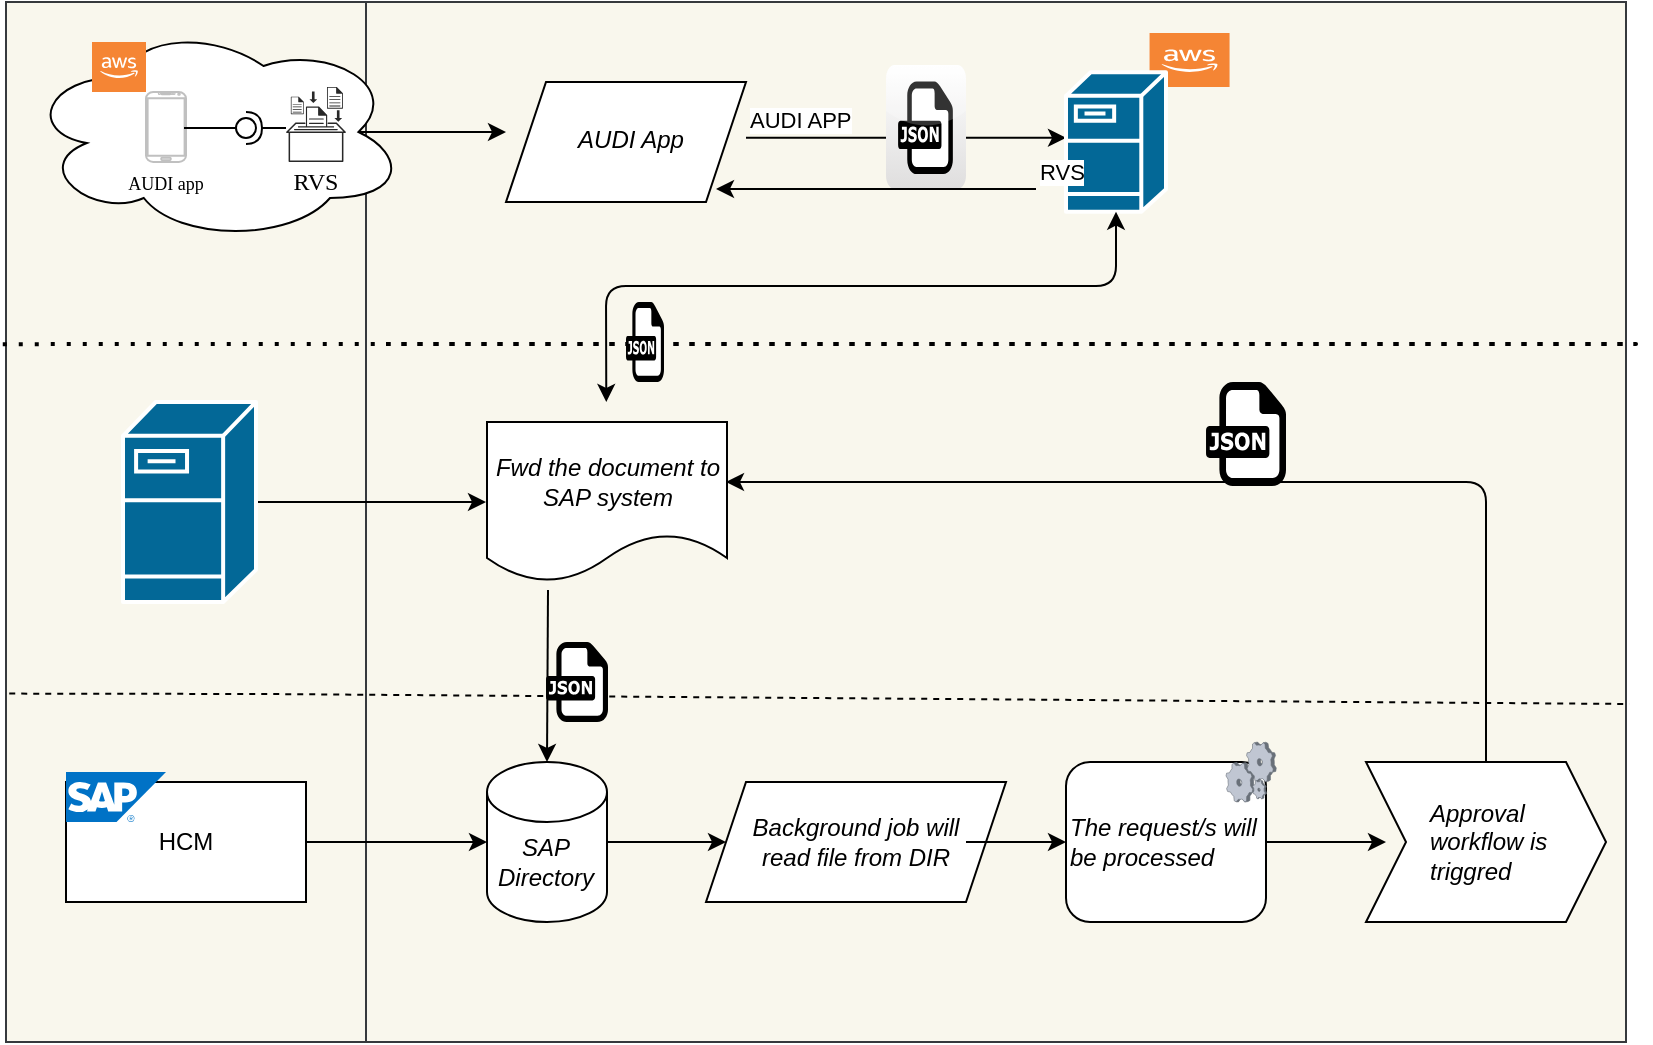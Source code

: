 <mxfile version="13.8.6" type="github">
  <diagram id="r7ZIYfDa7NwBipqYnJAr" name="Page-1">
    <mxGraphModel dx="1820" dy="1639" grid="1" gridSize="10" guides="1" tooltips="1" connect="1" arrows="1" fold="1" page="1" pageScale="1" pageWidth="827" pageHeight="1169" math="0" shadow="0">
      <root>
        <mxCell id="0" />
        <mxCell id="1" parent="0" />
        <mxCell id="DoJjOXQRFMBwmco1AnFW-31" value="" style="shape=internalStorage;whiteSpace=wrap;html=1;backgroundOutline=1;dx=180;dy=0;fillColor=#f9f7ed;strokeColor=#36393d;" vertex="1" parent="1">
          <mxGeometry x="-20" y="-10" width="810" height="520" as="geometry" />
        </mxCell>
        <mxCell id="DoJjOXQRFMBwmco1AnFW-32" value="" style="ellipse;shape=cloud;whiteSpace=wrap;html=1;" vertex="1" parent="1">
          <mxGeometry x="-10" width="190" height="110" as="geometry" />
        </mxCell>
        <mxCell id="DoJjOXQRFMBwmco1AnFW-33" value="" style="verticalLabelPosition=bottom;verticalAlign=top;html=1;shadow=0;dashed=0;strokeWidth=1;shape=mxgraph.android.phone2;strokeColor=#c0c0c0;" vertex="1" parent="1">
          <mxGeometry x="50" y="35" width="20" height="35" as="geometry" />
        </mxCell>
        <mxCell id="DoJjOXQRFMBwmco1AnFW-41" value="" style="rounded=0;orthogonalLoop=1;jettySize=auto;html=1;endArrow=none;endFill=0;" edge="1" target="DoJjOXQRFMBwmco1AnFW-43" parent="1">
          <mxGeometry relative="1" as="geometry">
            <mxPoint x="69" y="53" as="sourcePoint" />
          </mxGeometry>
        </mxCell>
        <mxCell id="DoJjOXQRFMBwmco1AnFW-42" value="" style="rounded=0;orthogonalLoop=1;jettySize=auto;html=1;endArrow=halfCircle;endFill=0;entryX=0.5;entryY=0.5;entryDx=0;entryDy=0;endSize=6;strokeWidth=1;" edge="1" target="DoJjOXQRFMBwmco1AnFW-43" parent="1">
          <mxGeometry relative="1" as="geometry">
            <mxPoint x="120" y="53" as="sourcePoint" />
          </mxGeometry>
        </mxCell>
        <mxCell id="DoJjOXQRFMBwmco1AnFW-43" value="" style="ellipse;whiteSpace=wrap;html=1;fontFamily=Helvetica;fontSize=12;fontColor=#000000;align=center;strokeColor=#000000;fillColor=#ffffff;points=[];aspect=fixed;resizable=0;" vertex="1" parent="1">
          <mxGeometry x="95" y="48" width="10" height="10" as="geometry" />
        </mxCell>
        <mxCell id="DoJjOXQRFMBwmco1AnFW-44" value="" style="verticalLabelPosition=bottom;html=1;fillColor=#282828;strokeColor=none;verticalAlign=top;pointerEvents=1;align=center;shape=mxgraph.cisco_safe.security_icons.log_management;" vertex="1" parent="1">
          <mxGeometry x="120" y="32.5" width="30" height="37.5" as="geometry" />
        </mxCell>
        <mxCell id="DoJjOXQRFMBwmco1AnFW-45" value="&lt;pre&gt;&lt;font style=&quot;font-size: 9px&quot; face=&quot;Comic Sans MS&quot;&gt;AUDI app&lt;/font&gt;&lt;/pre&gt;" style="text;html=1;strokeColor=none;fillColor=none;align=center;verticalAlign=middle;whiteSpace=wrap;rounded=0;" vertex="1" parent="1">
          <mxGeometry x="35" y="70" width="50" height="20" as="geometry" />
        </mxCell>
        <mxCell id="DoJjOXQRFMBwmco1AnFW-47" value="&lt;font face=&quot;Comic Sans MS&quot;&gt;RVS&lt;/font&gt;" style="text;html=1;strokeColor=none;fillColor=none;align=center;verticalAlign=middle;whiteSpace=wrap;rounded=0;" vertex="1" parent="1">
          <mxGeometry x="115" y="70" width="40" height="20" as="geometry" />
        </mxCell>
        <mxCell id="DoJjOXQRFMBwmco1AnFW-48" value="" style="outlineConnect=0;dashed=0;verticalLabelPosition=bottom;verticalAlign=top;align=center;html=1;shape=mxgraph.aws3.cloud_2;fillColor=#F58534;gradientColor=none;" vertex="1" parent="1">
          <mxGeometry x="23" y="10" width="27" height="25" as="geometry" />
        </mxCell>
        <mxCell id="DoJjOXQRFMBwmco1AnFW-102" style="edgeStyle=orthogonalEdgeStyle;rounded=0;orthogonalLoop=1;jettySize=auto;html=1;entryX=0;entryY=0.5;entryDx=0;entryDy=0;entryPerimeter=0;" edge="1" parent="1">
          <mxGeometry relative="1" as="geometry">
            <mxPoint x="100" y="240" as="sourcePoint" />
            <mxPoint x="220" y="240" as="targetPoint" />
          </mxGeometry>
        </mxCell>
        <mxCell id="DoJjOXQRFMBwmco1AnFW-52" value="" style="endArrow=none;dashed=1;html=1;dashPattern=1 3;strokeWidth=2;exitX=-0.002;exitY=0.329;exitDx=0;exitDy=0;exitPerimeter=0;" edge="1" parent="1" source="DoJjOXQRFMBwmco1AnFW-31">
          <mxGeometry width="50" height="50" relative="1" as="geometry">
            <mxPoint x="10" y="180" as="sourcePoint" />
            <mxPoint x="170" y="161" as="targetPoint" />
            <Array as="points">
              <mxPoint x="80" y="161" />
              <mxPoint x="170" y="161" />
              <mxPoint x="510" y="161" />
              <mxPoint x="800" y="161" />
            </Array>
          </mxGeometry>
        </mxCell>
        <mxCell id="DoJjOXQRFMBwmco1AnFW-55" value="" style="endArrow=none;dashed=1;html=1;exitX=0.002;exitY=0.665;exitDx=0;exitDy=0;exitPerimeter=0;entryX=1.002;entryY=0.675;entryDx=0;entryDy=0;entryPerimeter=0;" edge="1" parent="1" source="DoJjOXQRFMBwmco1AnFW-31" target="DoJjOXQRFMBwmco1AnFW-31">
          <mxGeometry width="50" height="50" relative="1" as="geometry">
            <mxPoint x="200" y="270" as="sourcePoint" />
            <mxPoint x="170" y="336" as="targetPoint" />
            <Array as="points">
              <mxPoint x="110" y="336" />
            </Array>
          </mxGeometry>
        </mxCell>
        <mxCell id="DoJjOXQRFMBwmco1AnFW-99" style="edgeStyle=orthogonalEdgeStyle;rounded=0;orthogonalLoop=1;jettySize=auto;html=1;entryX=0;entryY=0.5;entryDx=0;entryDy=0;entryPerimeter=0;" edge="1" parent="1" source="DoJjOXQRFMBwmco1AnFW-60" target="DoJjOXQRFMBwmco1AnFW-98">
          <mxGeometry relative="1" as="geometry" />
        </mxCell>
        <mxCell id="DoJjOXQRFMBwmco1AnFW-60" value="HCM " style="rounded=0;whiteSpace=wrap;html=1;" vertex="1" parent="1">
          <mxGeometry x="10" y="380" width="120" height="60" as="geometry" />
        </mxCell>
        <mxCell id="DoJjOXQRFMBwmco1AnFW-66" value="" style="shape=parallelogram;perimeter=parallelogramPerimeter;whiteSpace=wrap;html=1;fixedSize=1;" vertex="1" parent="1">
          <mxGeometry x="230" y="30" width="120" height="60" as="geometry" />
        </mxCell>
        <mxCell id="DoJjOXQRFMBwmco1AnFW-67" value="&lt;i&gt;AUDI App&lt;/i&gt;" style="text;html=1;strokeColor=none;fillColor=none;align=center;verticalAlign=middle;whiteSpace=wrap;rounded=0;" vertex="1" parent="1">
          <mxGeometry x="250" y="35" width="85" height="47.5" as="geometry" />
        </mxCell>
        <mxCell id="DoJjOXQRFMBwmco1AnFW-74" value="" style="endArrow=classic;html=1;exitX=0.875;exitY=0.5;exitDx=0;exitDy=0;exitPerimeter=0;shadow=0;" edge="1" parent="1" source="DoJjOXQRFMBwmco1AnFW-32">
          <mxGeometry width="50" height="50" relative="1" as="geometry">
            <mxPoint x="390" y="180" as="sourcePoint" />
            <mxPoint x="230" y="55" as="targetPoint" />
          </mxGeometry>
        </mxCell>
        <mxCell id="DoJjOXQRFMBwmco1AnFW-85" value="" style="endArrow=classic;html=1;" edge="1" parent="1">
          <mxGeometry relative="1" as="geometry">
            <mxPoint x="350" y="57.92" as="sourcePoint" />
            <mxPoint x="510" y="57.92" as="targetPoint" />
          </mxGeometry>
        </mxCell>
        <mxCell id="DoJjOXQRFMBwmco1AnFW-86" value="J" style="edgeLabel;resizable=0;html=1;align=center;verticalAlign=middle;" connectable="0" vertex="1" parent="DoJjOXQRFMBwmco1AnFW-85">
          <mxGeometry relative="1" as="geometry" />
        </mxCell>
        <mxCell id="DoJjOXQRFMBwmco1AnFW-87" value="AUDI APP" style="edgeLabel;resizable=0;html=1;align=left;verticalAlign=bottom;" connectable="0" vertex="1" parent="DoJjOXQRFMBwmco1AnFW-85">
          <mxGeometry x="-1" relative="1" as="geometry" />
        </mxCell>
        <mxCell id="DoJjOXQRFMBwmco1AnFW-88" value="" style="dashed=0;outlineConnect=0;html=1;align=center;labelPosition=center;verticalLabelPosition=bottom;verticalAlign=top;shape=mxgraph.webicons.json;gradientColor=#DFDEDE" vertex="1" parent="1">
          <mxGeometry x="420" y="21.5" width="40" height="62" as="geometry" />
        </mxCell>
        <mxCell id="DoJjOXQRFMBwmco1AnFW-90" value="&lt;font color=&quot;#FFFFFF&quot;&gt;RVS &lt;/font&gt;" style="text;html=1;strokeColor=none;fillColor=none;align=center;verticalAlign=middle;whiteSpace=wrap;rounded=0;" vertex="1" parent="1">
          <mxGeometry x="511.78" y="58.37" width="40" height="36.5" as="geometry" />
        </mxCell>
        <mxCell id="DoJjOXQRFMBwmco1AnFW-92" value="" style="outlineConnect=0;dashed=0;verticalLabelPosition=bottom;verticalAlign=top;align=center;html=1;shape=mxgraph.aws3.cloud_2;fillColor=#F58534;gradientColor=none;" vertex="1" parent="1">
          <mxGeometry x="551.78" y="5.5" width="40" height="27" as="geometry" />
        </mxCell>
        <mxCell id="DoJjOXQRFMBwmco1AnFW-115" style="edgeStyle=orthogonalEdgeStyle;rounded=0;orthogonalLoop=1;jettySize=auto;html=1;entryX=0;entryY=0.5;entryDx=0;entryDy=0;" edge="1" parent="1" source="DoJjOXQRFMBwmco1AnFW-98" target="DoJjOXQRFMBwmco1AnFW-109">
          <mxGeometry relative="1" as="geometry" />
        </mxCell>
        <mxCell id="DoJjOXQRFMBwmco1AnFW-98" value="" style="shape=cylinder3;whiteSpace=wrap;html=1;boundedLbl=1;backgroundOutline=1;size=15;" vertex="1" parent="1">
          <mxGeometry x="220.5" y="370" width="60" height="80" as="geometry" />
        </mxCell>
        <mxCell id="DoJjOXQRFMBwmco1AnFW-106" value="" style="dashed=0;outlineConnect=0;html=1;align=center;labelPosition=center;verticalLabelPosition=bottom;verticalAlign=top;shape=mxgraph.weblogos.json" vertex="1" parent="1">
          <mxGeometry x="250" y="310" width="31" height="40" as="geometry" />
        </mxCell>
        <mxCell id="DoJjOXQRFMBwmco1AnFW-108" value="&lt;i&gt;SAP Directory&lt;/i&gt;" style="text;html=1;strokeColor=none;fillColor=none;align=center;verticalAlign=middle;whiteSpace=wrap;rounded=0;" vertex="1" parent="1">
          <mxGeometry x="230" y="410" width="40" height="20" as="geometry" />
        </mxCell>
        <mxCell id="DoJjOXQRFMBwmco1AnFW-109" value="" style="shape=parallelogram;perimeter=parallelogramPerimeter;whiteSpace=wrap;html=1;fixedSize=1;" vertex="1" parent="1">
          <mxGeometry x="330" y="380" width="150" height="60" as="geometry" />
        </mxCell>
        <mxCell id="DoJjOXQRFMBwmco1AnFW-121" style="edgeStyle=orthogonalEdgeStyle;rounded=0;orthogonalLoop=1;jettySize=auto;html=1;entryX=0;entryY=0.5;entryDx=0;entryDy=0;exitX=1;exitY=0.5;exitDx=0;exitDy=0;" edge="1" parent="1" source="DoJjOXQRFMBwmco1AnFW-110" target="DoJjOXQRFMBwmco1AnFW-119">
          <mxGeometry relative="1" as="geometry" />
        </mxCell>
        <mxCell id="DoJjOXQRFMBwmco1AnFW-110" value="&lt;i&gt;Background job will read file from DIR&lt;/i&gt;" style="text;html=1;strokeColor=none;fillColor=none;align=center;verticalAlign=middle;whiteSpace=wrap;rounded=0;" vertex="1" parent="1">
          <mxGeometry x="350" y="400" width="110" height="20" as="geometry" />
        </mxCell>
        <mxCell id="DoJjOXQRFMBwmco1AnFW-120" value="" style="group" vertex="1" connectable="0" parent="1">
          <mxGeometry x="510" y="350" width="123.55" height="100" as="geometry" />
        </mxCell>
        <mxCell id="DoJjOXQRFMBwmco1AnFW-119" value="&lt;div align=&quot;left&quot;&gt;&lt;i&gt;The request/s will be processed&lt;/i&gt;&lt;/div&gt;" style="shape=ext;rounded=1;html=1;whiteSpace=wrap;align=left;" vertex="1" parent="DoJjOXQRFMBwmco1AnFW-120">
          <mxGeometry y="20" width="100" height="80" as="geometry" />
        </mxCell>
        <mxCell id="DoJjOXQRFMBwmco1AnFW-118" value="" style="verticalLabelPosition=bottom;aspect=fixed;html=1;verticalAlign=top;strokeColor=none;align=center;outlineConnect=0;shape=mxgraph.citrix.process;" vertex="1" parent="DoJjOXQRFMBwmco1AnFW-120">
          <mxGeometry x="80" y="10" width="25.16" height="30" as="geometry" />
        </mxCell>
        <mxCell id="DoJjOXQRFMBwmco1AnFW-123" value="" style="shape=mxgraph.cisco.servers.fileserver;html=1;pointerEvents=1;dashed=0;fillColor=#036897;strokeColor=#ffffff;strokeWidth=2;verticalLabelPosition=bottom;verticalAlign=top;align=center;outlineConnect=0;" vertex="1" parent="1">
          <mxGeometry x="38.5" y="190" width="66.5" height="100" as="geometry" />
        </mxCell>
        <mxCell id="DoJjOXQRFMBwmco1AnFW-124" value="" style="shape=mxgraph.cisco.servers.fileserver;html=1;pointerEvents=1;dashed=0;fillColor=#036897;strokeColor=#ffffff;strokeWidth=2;verticalLabelPosition=bottom;verticalAlign=top;align=center;outlineConnect=0;" vertex="1" parent="1">
          <mxGeometry x="510" y="25.12" width="50" height="69.75" as="geometry" />
        </mxCell>
        <mxCell id="DoJjOXQRFMBwmco1AnFW-144" value="" style="shape=document;whiteSpace=wrap;html=1;boundedLbl=1;" vertex="1" parent="1">
          <mxGeometry x="220.5" y="200" width="120" height="80" as="geometry" />
        </mxCell>
        <mxCell id="DoJjOXQRFMBwmco1AnFW-145" value="&lt;i&gt;Fwd the document to SAP system&lt;/i&gt;" style="text;html=1;strokeColor=none;fillColor=none;align=center;verticalAlign=middle;whiteSpace=wrap;rounded=0;" vertex="1" parent="1">
          <mxGeometry x="220.5" y="190" width="119.5" height="80" as="geometry" />
        </mxCell>
        <mxCell id="DoJjOXQRFMBwmco1AnFW-146" value="" style="aspect=fixed;html=1;points=[];align=center;image;fontSize=12;image=img/lib/mscae/SAP_HANA_on_Azure.svg;" vertex="1" parent="1">
          <mxGeometry x="10" y="375" width="50" height="25" as="geometry" />
        </mxCell>
        <mxCell id="DoJjOXQRFMBwmco1AnFW-150" value="" style="edgeStyle=orthogonalEdgeStyle;rounded=0;orthogonalLoop=1;jettySize=auto;html=1;" edge="1" parent="1" source="DoJjOXQRFMBwmco1AnFW-119">
          <mxGeometry relative="1" as="geometry">
            <mxPoint x="670" y="410" as="targetPoint" />
          </mxGeometry>
        </mxCell>
        <mxCell id="DoJjOXQRFMBwmco1AnFW-152" value="" style="shape=step;perimeter=stepPerimeter;whiteSpace=wrap;html=1;fixedSize=1;" vertex="1" parent="1">
          <mxGeometry x="660" y="370" width="120" height="80" as="geometry" />
        </mxCell>
        <mxCell id="DoJjOXQRFMBwmco1AnFW-153" value="Approval workflow is triggred" style="text;html=1;strokeColor=none;fillColor=none;align=left;verticalAlign=middle;whiteSpace=wrap;rounded=0;fontStyle=2" vertex="1" parent="1">
          <mxGeometry x="690" y="400" width="70" height="20" as="geometry" />
        </mxCell>
        <mxCell id="DoJjOXQRFMBwmco1AnFW-156" value="" style="endArrow=classic;html=1;exitX=0.5;exitY=0;exitDx=0;exitDy=0;entryX=1;entryY=0.5;entryDx=0;entryDy=0;" edge="1" parent="1" source="DoJjOXQRFMBwmco1AnFW-152" target="DoJjOXQRFMBwmco1AnFW-145">
          <mxGeometry width="50" height="50" relative="1" as="geometry">
            <mxPoint x="690" y="310" as="sourcePoint" />
            <mxPoint x="740" y="260" as="targetPoint" />
            <Array as="points">
              <mxPoint x="720" y="230" />
            </Array>
          </mxGeometry>
        </mxCell>
        <mxCell id="DoJjOXQRFMBwmco1AnFW-160" value="" style="endArrow=classic;startArrow=classic;html=1;shadow=0;entryX=0.5;entryY=1;entryDx=0;entryDy=0;entryPerimeter=0;" edge="1" parent="1" source="DoJjOXQRFMBwmco1AnFW-145" target="DoJjOXQRFMBwmco1AnFW-124">
          <mxGeometry width="50" height="50" relative="1" as="geometry">
            <mxPoint x="270" y="134.794" as="sourcePoint" />
            <mxPoint x="560" y="90" as="targetPoint" />
            <Array as="points">
              <mxPoint x="280" y="132" />
              <mxPoint x="535" y="132" />
            </Array>
          </mxGeometry>
        </mxCell>
        <mxCell id="DoJjOXQRFMBwmco1AnFW-172" value="" style="endArrow=classic;html=1;shadow=0;" edge="1" parent="1">
          <mxGeometry relative="1" as="geometry">
            <mxPoint x="495" y="83.5" as="sourcePoint" />
            <mxPoint x="335" y="83.5" as="targetPoint" />
          </mxGeometry>
        </mxCell>
        <mxCell id="DoJjOXQRFMBwmco1AnFW-174" value="RVS" style="edgeLabel;resizable=0;html=1;align=left;verticalAlign=bottom;" connectable="0" vertex="1" parent="DoJjOXQRFMBwmco1AnFW-172">
          <mxGeometry x="-1" relative="1" as="geometry" />
        </mxCell>
        <mxCell id="DoJjOXQRFMBwmco1AnFW-180" value="" style="dashed=0;outlineConnect=0;html=1;align=center;labelPosition=center;verticalLabelPosition=bottom;verticalAlign=top;shape=mxgraph.weblogos.json" vertex="1" parent="1">
          <mxGeometry x="580" y="180" width="40" height="52" as="geometry" />
        </mxCell>
        <mxCell id="DoJjOXQRFMBwmco1AnFW-182" value="" style="dashed=0;outlineConnect=0;html=1;align=center;labelPosition=center;verticalLabelPosition=bottom;verticalAlign=top;shape=mxgraph.weblogos.json" vertex="1" parent="1">
          <mxGeometry x="290" y="140" width="19" height="40" as="geometry" />
        </mxCell>
        <mxCell id="DoJjOXQRFMBwmco1AnFW-185" value="" style="endArrow=classic;html=1;shadow=0;entryX=0.5;entryY=0;entryDx=0;entryDy=0;entryPerimeter=0;" edge="1" parent="1" target="DoJjOXQRFMBwmco1AnFW-98">
          <mxGeometry width="50" height="50" relative="1" as="geometry">
            <mxPoint x="251" y="284" as="sourcePoint" />
            <mxPoint x="300" y="310" as="targetPoint" />
          </mxGeometry>
        </mxCell>
      </root>
    </mxGraphModel>
  </diagram>
</mxfile>
